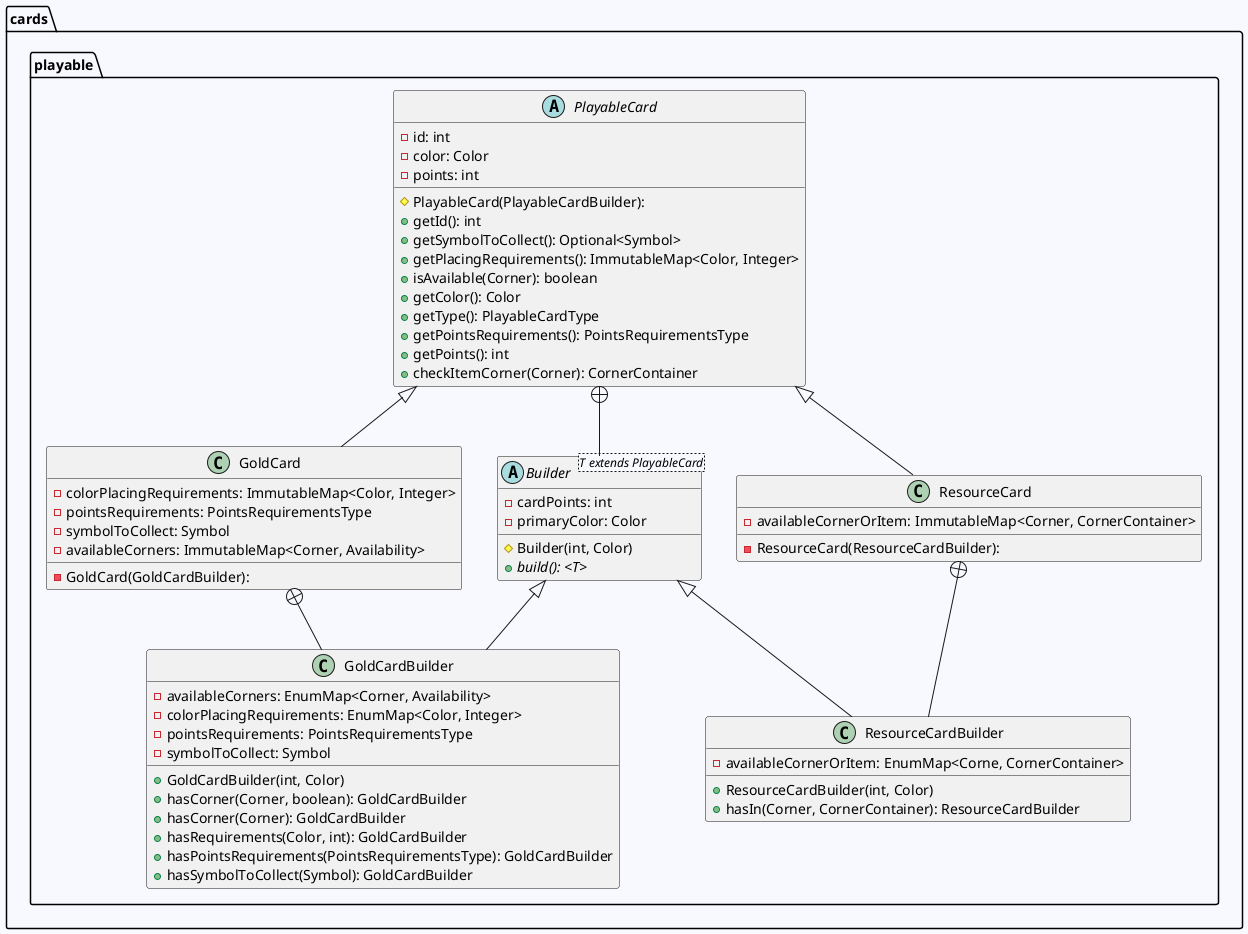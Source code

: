 @startuml PlayableCardUML

skinparam BackgroundColor ghostwhite

package cards.playable{


    abstract class PlayableCard{
      # PlayableCard(PlayableCardBuilder):
      - id: int
      - color: Color
      - points: int
      + getId(): int
      + getSymbolToCollect(): Optional<Symbol>
      + getPlacingRequirements(): ImmutableMap<Color, Integer>
      + isAvailable(Corner): boolean
      + getColor(): Color
      + getType(): PlayableCardType
      + getPointsRequirements(): PointsRequirementsType
      + getPoints(): int
      + checkItemCorner(Corner): CornerContainer
    }

    class GoldCard extends PlayableCard{
      - GoldCard(GoldCardBuilder):
      - colorPlacingRequirements: ImmutableMap<Color, Integer>
      - pointsRequirements: PointsRequirementsType
      - symbolToCollect: Symbol
      - availableCorners: ImmutableMap<Corner, Availability>
    }
    class ResourceCard extends PlayableCard{
      - ResourceCard(ResourceCardBuilder):
      - availableCornerOrItem: ImmutableMap<Corner, CornerContainer>
    }

    abstract class Builder <T extends PlayableCard>{
      - cardPoints: int
      - primaryColor: Color

      # Builder(int, Color)
      + {abstract} build(): <T>
    }

    class GoldCardBuilder extends Builder <GoldCard>{
      - availableCorners: EnumMap<Corner, Availability>
      - colorPlacingRequirements: EnumMap<Color, Integer>
      - pointsRequirements: PointsRequirementsType
      - symbolToCollect: Symbol

      + GoldCardBuilder(int, Color)
      + hasCorner(Corner, boolean): GoldCardBuilder
      + hasCorner(Corner): GoldCardBuilder
      + hasRequirements(Color, int): GoldCardBuilder
      + hasPointsRequirements(PointsRequirementsType): GoldCardBuilder
      + hasSymbolToCollect(Symbol): GoldCardBuilder
    }


    class ResourceCardBuilder extends Builder <PlayableCard>{
      - availableCornerOrItem: EnumMap<Corne, CornerContainer>

      + ResourceCardBuilder(int, Color)
      + hasIn(Corner, CornerContainer): ResourceCardBuilder
    }

    PlayableCard +-- Builder
    GoldCard +-- GoldCardBuilder
    ResourceCard +-- ResourceCardBuilder
}

@enduml